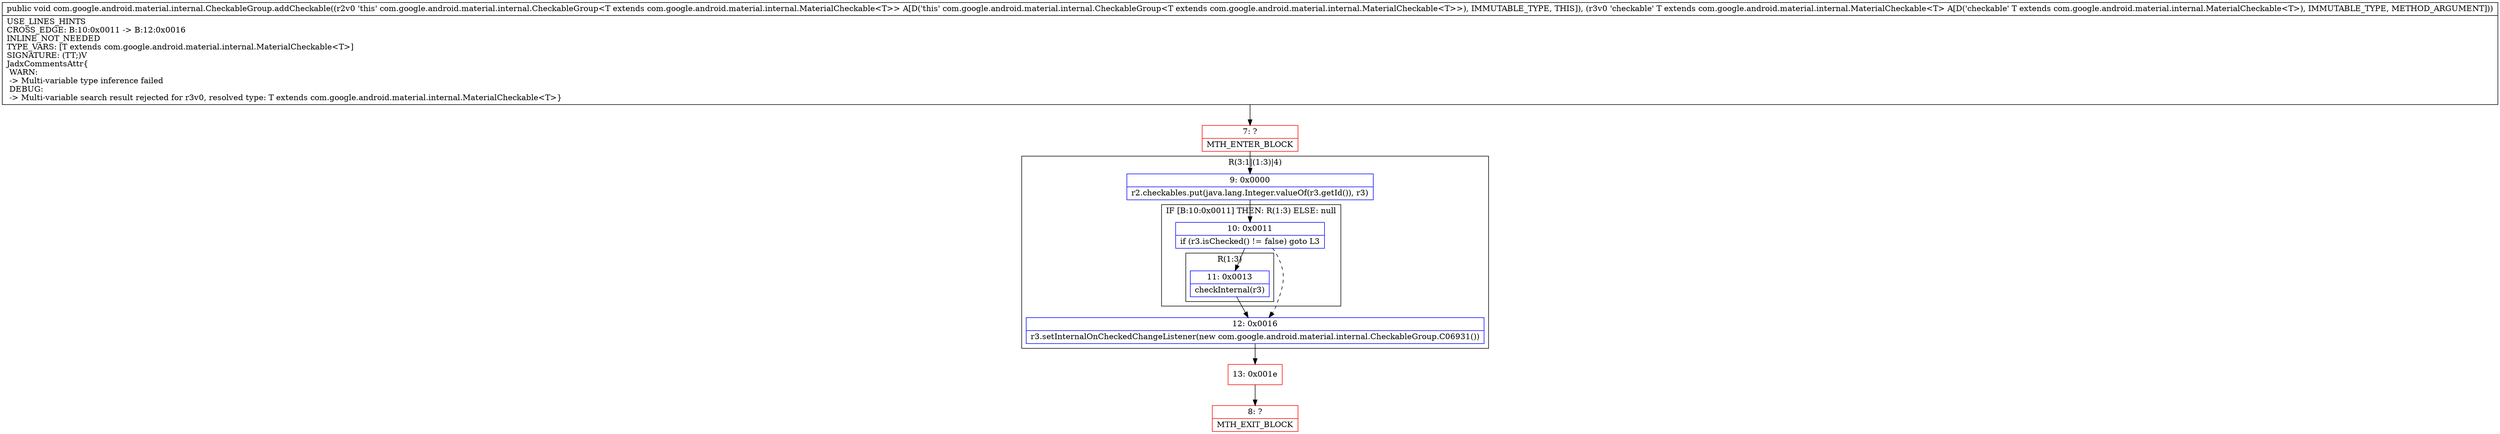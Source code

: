 digraph "CFG forcom.google.android.material.internal.CheckableGroup.addCheckable(Lcom\/google\/android\/material\/internal\/MaterialCheckable;)V" {
subgraph cluster_Region_1640811425 {
label = "R(3:1|(1:3)|4)";
node [shape=record,color=blue];
Node_9 [shape=record,label="{9\:\ 0x0000|r2.checkables.put(java.lang.Integer.valueOf(r3.getId()), r3)\l}"];
subgraph cluster_IfRegion_1905132299 {
label = "IF [B:10:0x0011] THEN: R(1:3) ELSE: null";
node [shape=record,color=blue];
Node_10 [shape=record,label="{10\:\ 0x0011|if (r3.isChecked() != false) goto L3\l}"];
subgraph cluster_Region_1576540817 {
label = "R(1:3)";
node [shape=record,color=blue];
Node_11 [shape=record,label="{11\:\ 0x0013|checkInternal(r3)\l}"];
}
}
Node_12 [shape=record,label="{12\:\ 0x0016|r3.setInternalOnCheckedChangeListener(new com.google.android.material.internal.CheckableGroup.C06931())\l}"];
}
Node_7 [shape=record,color=red,label="{7\:\ ?|MTH_ENTER_BLOCK\l}"];
Node_13 [shape=record,color=red,label="{13\:\ 0x001e}"];
Node_8 [shape=record,color=red,label="{8\:\ ?|MTH_EXIT_BLOCK\l}"];
MethodNode[shape=record,label="{public void com.google.android.material.internal.CheckableGroup.addCheckable((r2v0 'this' com.google.android.material.internal.CheckableGroup\<T extends com.google.android.material.internal.MaterialCheckable\<T\>\> A[D('this' com.google.android.material.internal.CheckableGroup\<T extends com.google.android.material.internal.MaterialCheckable\<T\>\>), IMMUTABLE_TYPE, THIS]), (r3v0 'checkable' T extends com.google.android.material.internal.MaterialCheckable\<T\> A[D('checkable' T extends com.google.android.material.internal.MaterialCheckable\<T\>), IMMUTABLE_TYPE, METHOD_ARGUMENT]))  | USE_LINES_HINTS\lCROSS_EDGE: B:10:0x0011 \-\> B:12:0x0016\lINLINE_NOT_NEEDED\lTYPE_VARS: [T extends com.google.android.material.internal.MaterialCheckable\<T\>]\lSIGNATURE: (TT;)V\lJadxCommentsAttr\{\l WARN: \l \-\> Multi\-variable type inference failed\l DEBUG: \l \-\> Multi\-variable search result rejected for r3v0, resolved type: T extends com.google.android.material.internal.MaterialCheckable\<T\>\}\l}"];
MethodNode -> Node_7;Node_9 -> Node_10;
Node_10 -> Node_11;
Node_10 -> Node_12[style=dashed];
Node_11 -> Node_12;
Node_12 -> Node_13;
Node_7 -> Node_9;
Node_13 -> Node_8;
}

